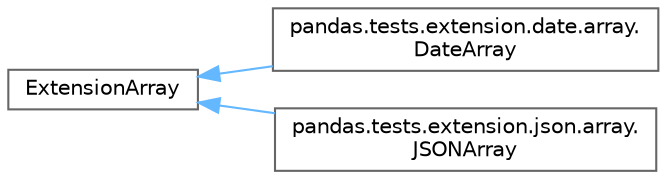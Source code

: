 digraph "Graphical Class Hierarchy"
{
 // LATEX_PDF_SIZE
  bgcolor="transparent";
  edge [fontname=Helvetica,fontsize=10,labelfontname=Helvetica,labelfontsize=10];
  node [fontname=Helvetica,fontsize=10,shape=box,height=0.2,width=0.4];
  rankdir="LR";
  Node0 [id="Node000000",label="ExtensionArray",height=0.2,width=0.4,color="grey40", fillcolor="white", style="filled",URL="$da/d82/classExtensionArray.html",tooltip=" "];
  Node0 -> Node1 [id="edge3418_Node000000_Node000001",dir="back",color="steelblue1",style="solid",tooltip=" "];
  Node1 [id="Node000001",label="pandas.tests.extension.date.array.\lDateArray",height=0.2,width=0.4,color="grey40", fillcolor="white", style="filled",URL="$de/db8/classpandas_1_1tests_1_1extension_1_1date_1_1array_1_1DateArray.html",tooltip=" "];
  Node0 -> Node2 [id="edge3419_Node000000_Node000002",dir="back",color="steelblue1",style="solid",tooltip=" "];
  Node2 [id="Node000002",label="pandas.tests.extension.json.array.\lJSONArray",height=0.2,width=0.4,color="grey40", fillcolor="white", style="filled",URL="$dc/dc3/classpandas_1_1tests_1_1extension_1_1json_1_1array_1_1JSONArray.html",tooltip=" "];
}
